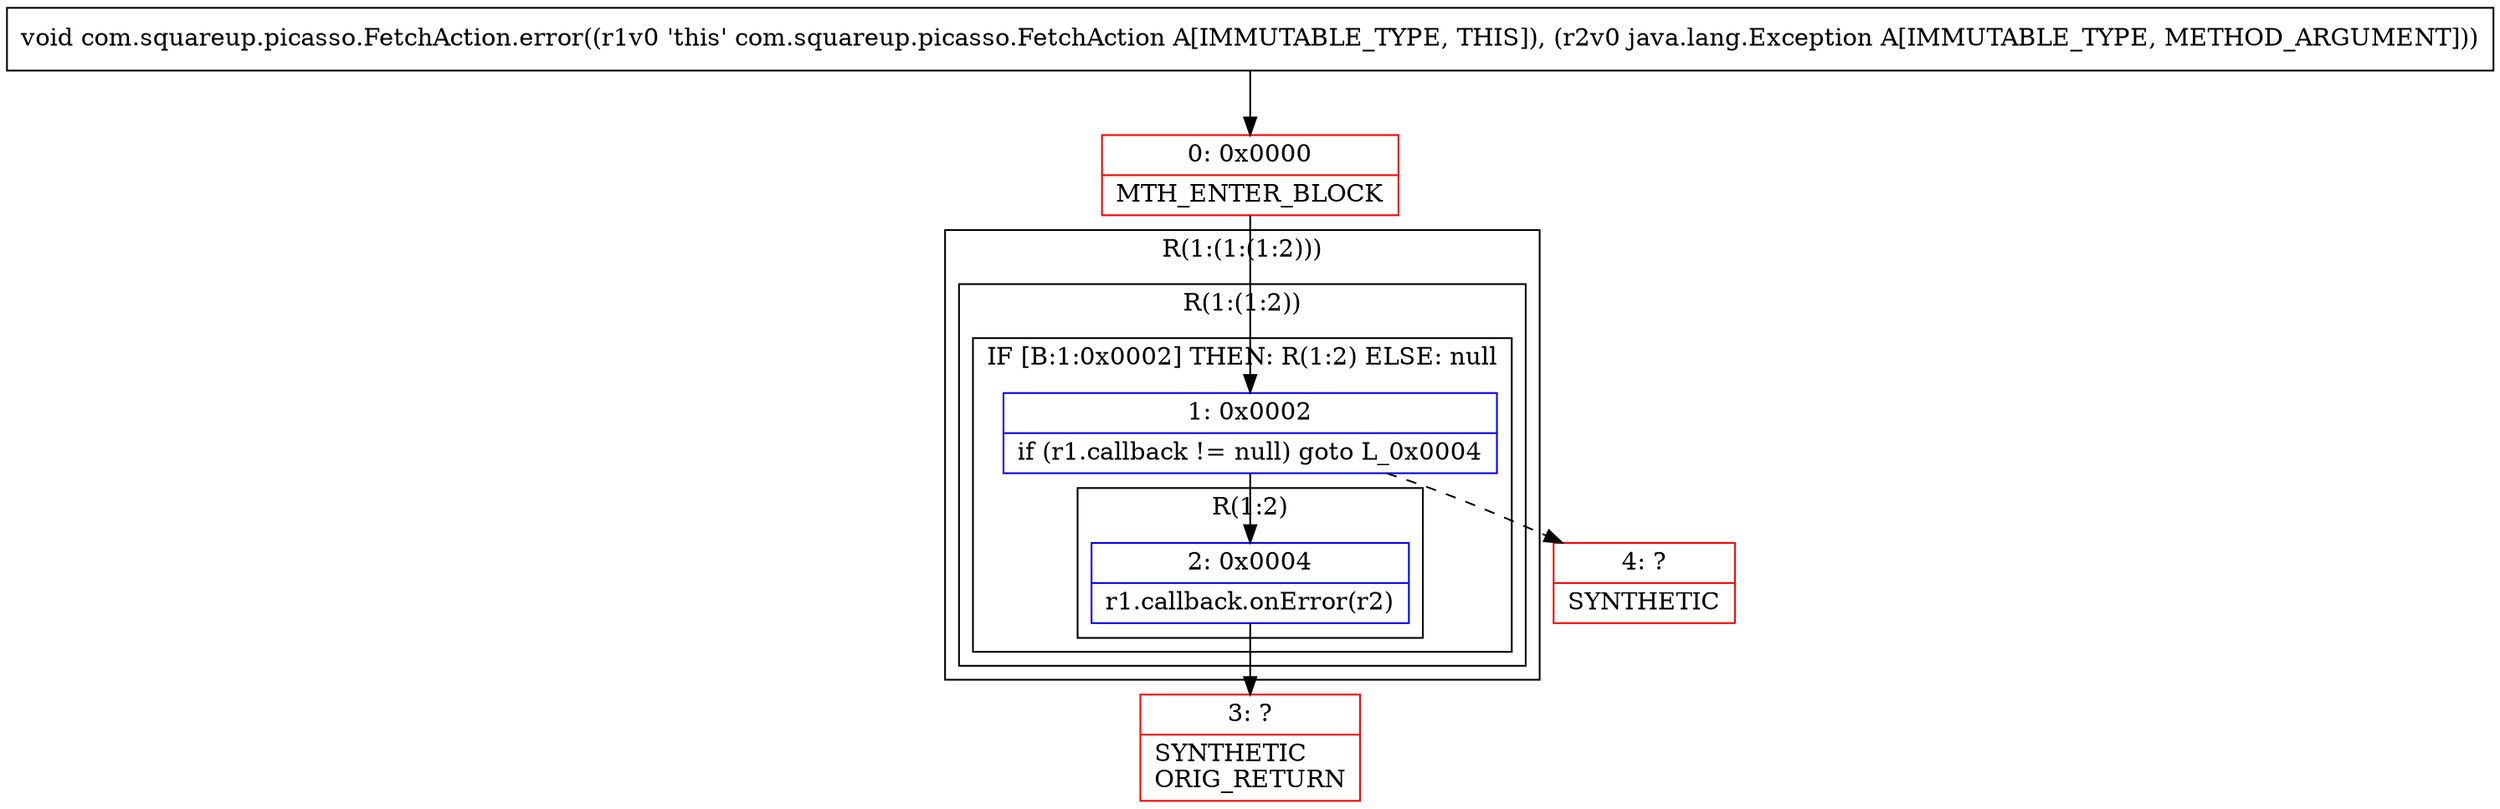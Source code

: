 digraph "CFG forcom.squareup.picasso.FetchAction.error(Ljava\/lang\/Exception;)V" {
subgraph cluster_Region_235204315 {
label = "R(1:(1:(1:2)))";
node [shape=record,color=blue];
subgraph cluster_Region_1563338430 {
label = "R(1:(1:2))";
node [shape=record,color=blue];
subgraph cluster_IfRegion_1919417189 {
label = "IF [B:1:0x0002] THEN: R(1:2) ELSE: null";
node [shape=record,color=blue];
Node_1 [shape=record,label="{1\:\ 0x0002|if (r1.callback != null) goto L_0x0004\l}"];
subgraph cluster_Region_1742596335 {
label = "R(1:2)";
node [shape=record,color=blue];
Node_2 [shape=record,label="{2\:\ 0x0004|r1.callback.onError(r2)\l}"];
}
}
}
}
Node_0 [shape=record,color=red,label="{0\:\ 0x0000|MTH_ENTER_BLOCK\l}"];
Node_3 [shape=record,color=red,label="{3\:\ ?|SYNTHETIC\lORIG_RETURN\l}"];
Node_4 [shape=record,color=red,label="{4\:\ ?|SYNTHETIC\l}"];
MethodNode[shape=record,label="{void com.squareup.picasso.FetchAction.error((r1v0 'this' com.squareup.picasso.FetchAction A[IMMUTABLE_TYPE, THIS]), (r2v0 java.lang.Exception A[IMMUTABLE_TYPE, METHOD_ARGUMENT])) }"];
MethodNode -> Node_0;
Node_1 -> Node_2;
Node_1 -> Node_4[style=dashed];
Node_2 -> Node_3;
Node_0 -> Node_1;
}

